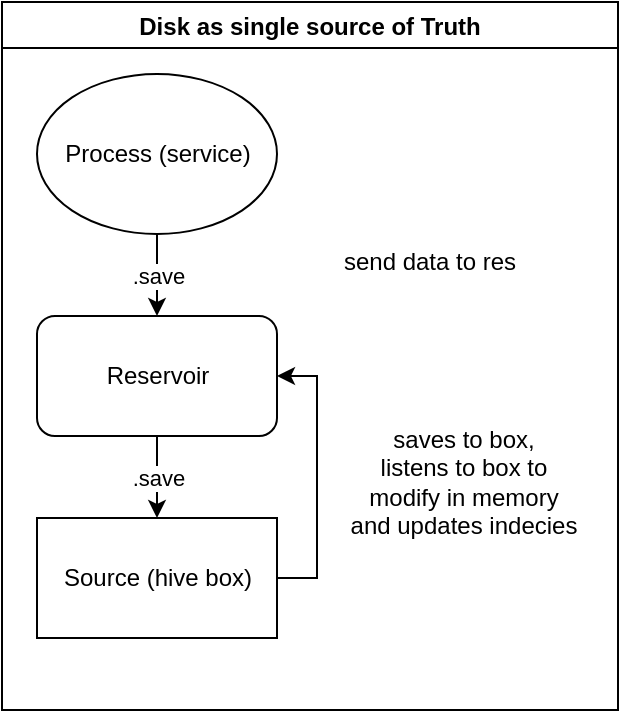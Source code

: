 <mxfile>
    <diagram id="B2Imsyf_CLR86bu_pUIC" name="Page-1">
        <mxGraphModel dx="1486" dy="472" grid="0" gridSize="10" guides="1" tooltips="1" connect="1" arrows="1" fold="1" page="1" pageScale="1" pageWidth="850" pageHeight="1100" math="0" shadow="0">
            <root>
                <mxCell id="0"/>
                <mxCell id="1" parent="0"/>
                <mxCell id="536" value="Disk as single source of Truth" style="swimlane;" parent="1" vertex="1">
                    <mxGeometry x="247" y="40" width="308" height="354" as="geometry"/>
                </mxCell>
                <mxCell id="525" value="Reservoir" style="rounded=1;whiteSpace=wrap;html=1;" parent="536" vertex="1">
                    <mxGeometry x="17.5" y="157" width="120" height="60" as="geometry"/>
                </mxCell>
                <mxCell id="533" style="edgeStyle=orthogonalEdgeStyle;rounded=0;orthogonalLoop=1;jettySize=auto;html=1;exitX=1;exitY=0.5;exitDx=0;exitDy=0;entryX=1;entryY=0.5;entryDx=0;entryDy=0;" parent="536" source="526" target="525" edge="1">
                    <mxGeometry relative="1" as="geometry"/>
                </mxCell>
                <mxCell id="526" value="Source (hive box)" style="rounded=0;whiteSpace=wrap;html=1;" parent="536" vertex="1">
                    <mxGeometry x="17.5" y="258" width="120" height="60" as="geometry"/>
                </mxCell>
                <mxCell id="524" value=".save" style="edgeStyle=orthogonalEdgeStyle;rounded=0;orthogonalLoop=1;jettySize=auto;html=1;" parent="536" source="525" target="526" edge="1">
                    <mxGeometry relative="1" as="geometry"/>
                </mxCell>
                <mxCell id="527" value=".save" style="edgeStyle=orthogonalEdgeStyle;rounded=0;orthogonalLoop=1;jettySize=auto;html=1;entryX=0.5;entryY=0;entryDx=0;entryDy=0;" parent="536" source="528" target="525" edge="1">
                    <mxGeometry relative="1" as="geometry"/>
                </mxCell>
                <mxCell id="528" value="Process (service)" style="ellipse;whiteSpace=wrap;html=1;" parent="536" vertex="1">
                    <mxGeometry x="17.5" y="36" width="120" height="80" as="geometry"/>
                </mxCell>
                <mxCell id="529" value="send data to res" style="text;html=1;strokeColor=none;fillColor=none;align=center;verticalAlign=middle;whiteSpace=wrap;rounded=0;" parent="536" vertex="1">
                    <mxGeometry x="153.5" y="120" width="120" height="20" as="geometry"/>
                </mxCell>
                <mxCell id="530" value="saves to box,&lt;br&gt;listens to box to modify in memory&lt;br&gt;and updates indecies" style="text;html=1;strokeColor=none;fillColor=none;align=center;verticalAlign=middle;whiteSpace=wrap;rounded=0;" parent="536" vertex="1">
                    <mxGeometry x="170.5" y="208" width="120" height="63" as="geometry"/>
                </mxCell>
            </root>
        </mxGraphModel>
    </diagram>
</mxfile>